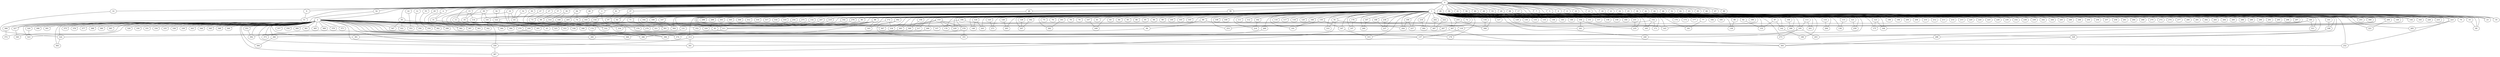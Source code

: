 
graph graphname {
    0 -- 1
0 -- 2
0 -- 3
0 -- 4
0 -- 5
0 -- 6
0 -- 7
0 -- 8
0 -- 9
0 -- 10
0 -- 11
0 -- 12
0 -- 13
0 -- 14
0 -- 15
0 -- 16
0 -- 17
0 -- 18
0 -- 19
0 -- 20
0 -- 21
0 -- 22
0 -- 23
0 -- 24
0 -- 25
0 -- 26
0 -- 27
0 -- 28
0 -- 29
0 -- 30
0 -- 31
0 -- 32
0 -- 33
0 -- 34
0 -- 35
0 -- 36
0 -- 37
0 -- 38
0 -- 39
0 -- 40
0 -- 41
0 -- 42
0 -- 43
0 -- 44
0 -- 45
0 -- 46
0 -- 47
0 -- 48
0 -- 49
0 -- 50
0 -- 51
0 -- 52
0 -- 53
0 -- 54
0 -- 55
0 -- 56
0 -- 57
0 -- 58
0 -- 59
0 -- 60
0 -- 61
0 -- 62
0 -- 63
0 -- 64
0 -- 65
0 -- 66
0 -- 67
0 -- 68
0 -- 69
0 -- 70
1 -- 71
1 -- 72
1 -- 73
1 -- 74
1 -- 75
1 -- 76
1 -- 77
1 -- 78
1 -- 79
1 -- 80
1 -- 81
1 -- 82
1 -- 83
1 -- 84
1 -- 85
1 -- 86
1 -- 87
1 -- 88
1 -- 89
1 -- 90
1 -- 91
1 -- 92
1 -- 93
1 -- 94
1 -- 95
1 -- 96
1 -- 97
1 -- 98
1 -- 99
1 -- 100
1 -- 101
1 -- 102
1 -- 103
1 -- 104
1 -- 105
1 -- 106
1 -- 107
1 -- 108
1 -- 109
1 -- 110
1 -- 111
1 -- 112
1 -- 113
1 -- 114
1 -- 115
1 -- 116
1 -- 117
1 -- 118
1 -- 119
1 -- 120
1 -- 121
1 -- 122
1 -- 123
1 -- 124
1 -- 125
1 -- 126
1 -- 127
1 -- 128
1 -- 129
1 -- 130
1 -- 131
1 -- 132
1 -- 133
1 -- 134
1 -- 135
1 -- 136
1 -- 137
1 -- 138
1 -- 139
1 -- 140
1 -- 141
1 -- 142
1 -- 143
1 -- 144
1 -- 145
1 -- 146
1 -- 147
1 -- 148
1 -- 149
1 -- 150
1 -- 151
1 -- 152
1 -- 153
1 -- 154
1 -- 155
1 -- 156
1 -- 157
1 -- 158
1 -- 159
1 -- 160
1 -- 161
1 -- 162
1 -- 163
1 -- 164
1 -- 165
1 -- 166
1 -- 167
1 -- 168
1 -- 169
1 -- 170
1 -- 171
1 -- 172
1 -- 173
1 -- 174
1 -- 175
1 -- 176
1 -- 177
1 -- 178
1 -- 179
1 -- 180
1 -- 181
1 -- 182
1 -- 183
1 -- 184
1 -- 185
1 -- 186
1 -- 187
1 -- 188
1 -- 189
1 -- 190
1 -- 191
1 -- 192
1 -- 193
1 -- 194
1 -- 195
1 -- 196
1 -- 197
1 -- 198
1 -- 199
1 -- 200
1 -- 201
1 -- 202
1 -- 203
1 -- 204
1 -- 205
1 -- 206
1 -- 207
1 -- 208
1 -- 209
1 -- 210
1 -- 211
1 -- 212
1 -- 213
1 -- 214
1 -- 215
1 -- 216
1 -- 217
1 -- 218
1 -- 219
1 -- 220
1 -- 221
1 -- 222
1 -- 223
1 -- 224
1 -- 225
1 -- 226
1 -- 227
1 -- 228
1 -- 229
1 -- 230
1 -- 231
1 -- 232
1 -- 233
1 -- 234
1 -- 235
1 -- 236
1 -- 237
1 -- 238
1 -- 239
1 -- 240
1 -- 241
1 -- 242
1 -- 243
1 -- 244
1 -- 245
1 -- 246
1 -- 247
1 -- 248
1 -- 249
1 -- 250
1 -- 251
1 -- 252
1 -- 253
1 -- 254
1 -- 255
1 -- 256
1 -- 257
1 -- 258
1 -- 259
1 -- 260
1 -- 261
1 -- 262
1 -- 263
1 -- 264
1 -- 265
1 -- 266
1 -- 267
1 -- 268
1 -- 269
1 -- 270
1 -- 271
1 -- 272
1 -- 273
1 -- 274
1 -- 275
1 -- 276
1 -- 277
1 -- 278
1 -- 279
1 -- 280
1 -- 281
1 -- 282
1 -- 283
1 -- 284
1 -- 285
1 -- 286
1 -- 287
1 -- 288
1 -- 289
1 -- 290
1 -- 291
1 -- 292
1 -- 293
1 -- 294
1 -- 295
1 -- 296
1 -- 297
1 -- 298
1 -- 299
1 -- 300
1 -- 301
1 -- 302
1 -- 303
1 -- 304
1 -- 305
1 -- 306
1 -- 307
1 -- 308
1 -- 309
1 -- 310
1 -- 311
1 -- 312
1 -- 313
1 -- 314
1 -- 315
1 -- 316
1 -- 317
1 -- 318
1 -- 319
1 -- 326
2 -- 384
2 -- 386
2 -- 387
2 -- 388
2 -- 389
2 -- 390
2 -- 385
2 -- 392
2 -- 393
2 -- 394
2 -- 395
2 -- 396
2 -- 397
2 -- 398
2 -- 399
2 -- 391
2 -- 320
2 -- 321
2 -- 322
2 -- 323
2 -- 324
2 -- 325
2 -- 326
2 -- 327
2 -- 328
2 -- 329
2 -- 330
2 -- 331
2 -- 332
2 -- 333
2 -- 334
2 -- 335
2 -- 336
2 -- 337
2 -- 338
2 -- 339
2 -- 340
2 -- 341
2 -- 342
2 -- 343
2 -- 344
2 -- 345
2 -- 346
2 -- 347
2 -- 348
2 -- 349
2 -- 350
2 -- 351
2 -- 352
2 -- 353
2 -- 354
2 -- 355
2 -- 356
2 -- 357
2 -- 358
2 -- 359
2 -- 360
2 -- 361
2 -- 362
2 -- 363
2 -- 364
2 -- 365
2 -- 366
2 -- 367
2 -- 368
2 -- 369
2 -- 370
2 -- 371
2 -- 372
2 -- 373
2 -- 374
2 -- 375
2 -- 376
2 -- 377
2 -- 378
2 -- 379
2 -- 380
2 -- 381
2 -- 382
2 -- 383
3 -- 137
3 -- 154
4 -- 31
4 -- 399
5 -- 40
7 -- 33
9 -- 51
11 -- 209
11 -- 384
12 -- 356
13 -- 23
14 -- 324
15 -- 114
15 -- 362
15 -- 35
16 -- 363
16 -- 396
16 -- 43
17 -- 223
18 -- 19
20 -- 233
22 -- 353
26 -- 183
27 -- 73
28 -- 140
29 -- 382
30 -- 189
30 -- 314
31 -- 342
32 -- 43
33 -- 40
34 -- 122
35 -- 350
35 -- 174
36 -- 332
37 -- 92
37 -- 71
39 -- 141
39 -- 397
39 -- 211
41 -- 143
43 -- 45
47 -- 374
48 -- 193
49 -- 192
50 -- 347
50 -- 322
50 -- 137
51 -- 368
53 -- 226
54 -- 327
55 -- 359
56 -- 164
56 -- 306
56 -- 206
57 -- 96
58 -- 175
58 -- 251
59 -- 227
60 -- 144
60 -- 149
61 -- 97
64 -- 205
64 -- 74
68 -- 216
68 -- 70
71 -- 279
77 -- 181
80 -- 139
82 -- 155
87 -- 155
87 -- 142
88 -- 321
88 -- 386
88 -- 211
88 -- 163
89 -- 367
89 -- 143
90 -- 378
90 -- 93
91 -- 387
91 -- 119
91 -- 310
93 -- 324
93 -- 179
94 -- 396
97 -- 378
101 -- 166
102 -- 332
104 -- 235
104 -- 241
106 -- 180
107 -- 249
110 -- 294
113 -- 195
113 -- 201
115 -- 138
119 -- 137
121 -- 259
122 -- 209
123 -- 164
123 -- 175
124 -- 243
124 -- 148
125 -- 271
126 -- 293
128 -- 207
131 -- 392
132 -- 333
134 -- 308
137 -- 252
137 -- 341
140 -- 267
140 -- 311
140 -- 241
141 -- 342
142 -- 186
147 -- 304
150 -- 253
150 -- 167
152 -- 165
152 -- 171
152 -- 337
153 -- 229
153 -- 300
153 -- 276
153 -- 263
153 -- 176
154 -- 379
156 -- 300
161 -- 262
162 -- 216
166 -- 326
167 -- 315
168 -- 191
169 -- 301
172 -- 352
172 -- 234
174 -- 389
178 -- 197
182 -- 207
187 -- 260
188 -- 237
192 -- 204
193 -- 384
194 -- 287
194 -- 211
195 -- 203
195 -- 273
195 -- 240
199 -- 204
199 -- 227
202 -- 287
205 -- 384
206 -- 221
209 -- 373
211 -- 380
217 -- 386
218 -- 292
219 -- 346
222 -- 287
223 -- 265
223 -- 252
231 -- 235
236 -- 237
247 -- 338
254 -- 395
255 -- 308
255 -- 307
263 -- 366
266 -- 374
267 -- 313
269 -- 355
275 -- 325
276 -- 355
276 -- 374
278 -- 354
288 -- 393
300 -- 396
300 -- 381
301 -- 323
302 -- 355
302 -- 329
304 -- 324
307 -- 393
307 -- 355
313 -- 341
313 -- 350
314 -- 389
314 -- 364
320 -- 323
324 -- 383
326 -- 393
327 -- 340
350 -- 387
351 -- 392
368 -- 372
379 -- 386
380 -- 394

}
